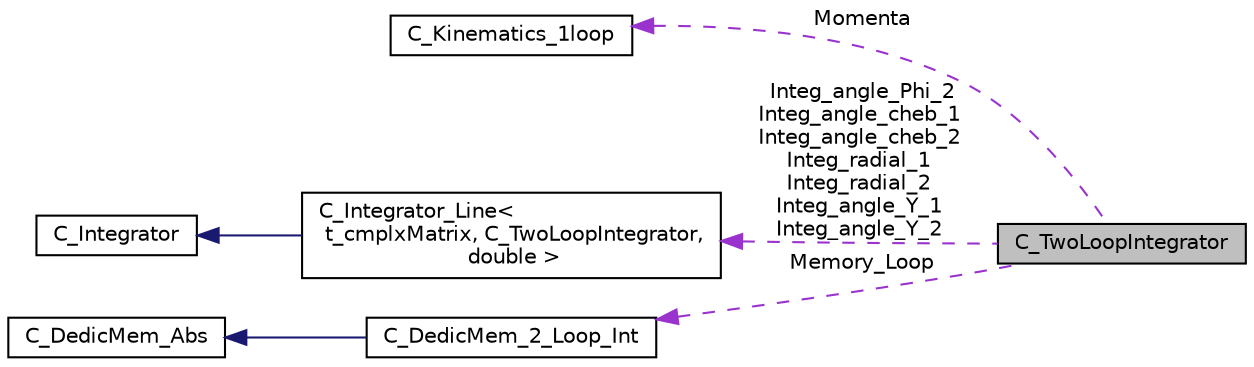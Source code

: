 digraph "C_TwoLoopIntegrator"
{
  edge [fontname="Helvetica",fontsize="10",labelfontname="Helvetica",labelfontsize="10"];
  node [fontname="Helvetica",fontsize="10",shape=record];
  rankdir="LR";
  Node1 [label="C_TwoLoopIntegrator",height=0.2,width=0.4,color="black", fillcolor="grey75", style="filled" fontcolor="black"];
  Node2 -> Node1 [dir="back",color="darkorchid3",fontsize="10",style="dashed",label=" Momenta" ,fontname="Helvetica"];
  Node2 [label="C_Kinematics_1loop",height=0.2,width=0.4,color="black", fillcolor="white", style="filled",URL="$class_c___kinematics__1loop.html"];
  Node3 -> Node1 [dir="back",color="darkorchid3",fontsize="10",style="dashed",label=" Integ_angle_Phi_2\nInteg_angle_cheb_1\nInteg_angle_cheb_2\nInteg_radial_1\nInteg_radial_2\nInteg_angle_Y_1\nInteg_angle_Y_2" ,fontname="Helvetica"];
  Node3 [label="C_Integrator_Line\<\l t_cmplxMatrix, C_TwoLoopIntegrator,\l double \>",height=0.2,width=0.4,color="black", fillcolor="white", style="filled",URL="$class_c___integrator___line.html"];
  Node4 -> Node3 [dir="back",color="midnightblue",fontsize="10",style="solid",fontname="Helvetica"];
  Node4 [label="C_Integrator",height=0.2,width=0.4,color="black", fillcolor="white", style="filled",URL="$class_c___integrator.html"];
  Node5 -> Node1 [dir="back",color="darkorchid3",fontsize="10",style="dashed",label=" Memory_Loop" ,fontname="Helvetica"];
  Node5 [label="C_DedicMem_2_Loop_Int",height=0.2,width=0.4,color="black", fillcolor="white", style="filled",URL="$class_c___dedic_mem__2___loop___int.html"];
  Node6 -> Node5 [dir="back",color="midnightblue",fontsize="10",style="solid",fontname="Helvetica"];
  Node6 [label="C_DedicMem_Abs",height=0.2,width=0.4,color="black", fillcolor="white", style="filled",URL="$class_c___dedic_mem___abs.html"];
}
